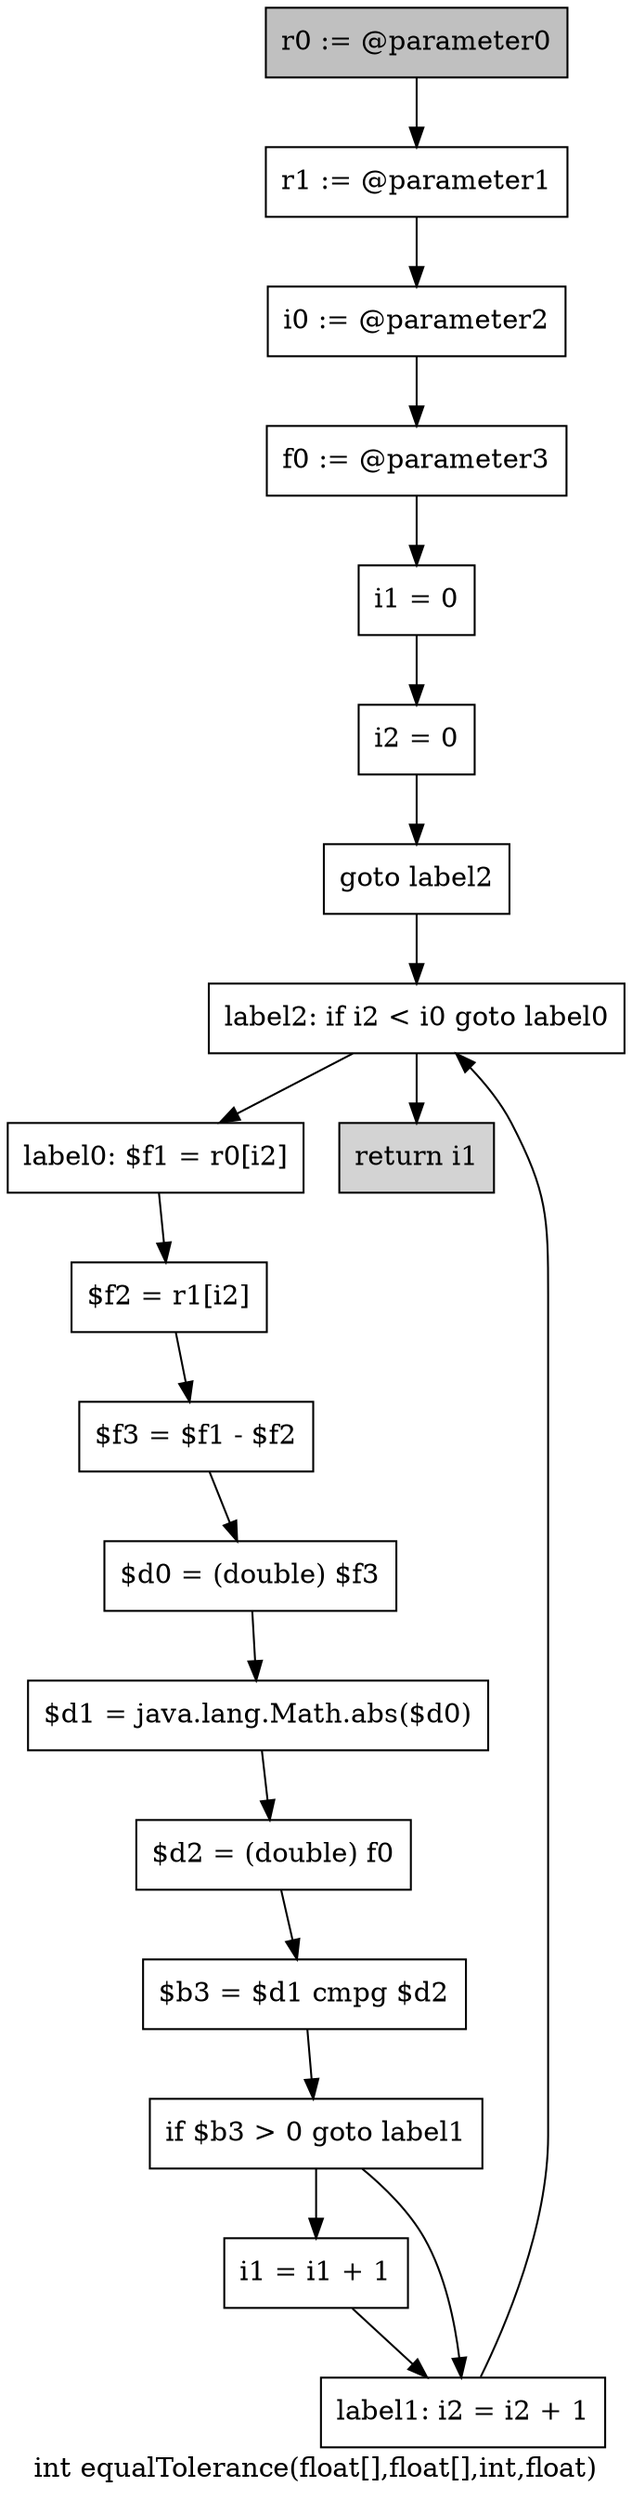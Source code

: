 digraph "int equalTolerance(float[],float[],int,float)" {
    label="int equalTolerance(float[],float[],int,float)";
    node [shape=box];
    "0" [style=filled,fillcolor=gray,label="r0 := @parameter0",];
    "1" [label="r1 := @parameter1",];
    "0"->"1";
    "2" [label="i0 := @parameter2",];
    "1"->"2";
    "3" [label="f0 := @parameter3",];
    "2"->"3";
    "4" [label="i1 = 0",];
    "3"->"4";
    "5" [label="i2 = 0",];
    "4"->"5";
    "6" [label="goto label2",];
    "5"->"6";
    "17" [label="label2: if i2 < i0 goto label0",];
    "6"->"17";
    "7" [label="label0: $f1 = r0[i2]",];
    "8" [label="$f2 = r1[i2]",];
    "7"->"8";
    "9" [label="$f3 = $f1 - $f2",];
    "8"->"9";
    "10" [label="$d0 = (double) $f3",];
    "9"->"10";
    "11" [label="$d1 = java.lang.Math.abs($d0)",];
    "10"->"11";
    "12" [label="$d2 = (double) f0",];
    "11"->"12";
    "13" [label="$b3 = $d1 cmpg $d2",];
    "12"->"13";
    "14" [label="if $b3 > 0 goto label1",];
    "13"->"14";
    "15" [label="i1 = i1 + 1",];
    "14"->"15";
    "16" [label="label1: i2 = i2 + 1",];
    "14"->"16";
    "15"->"16";
    "16"->"17";
    "17"->"7";
    "18" [style=filled,fillcolor=lightgray,label="return i1",];
    "17"->"18";
}
